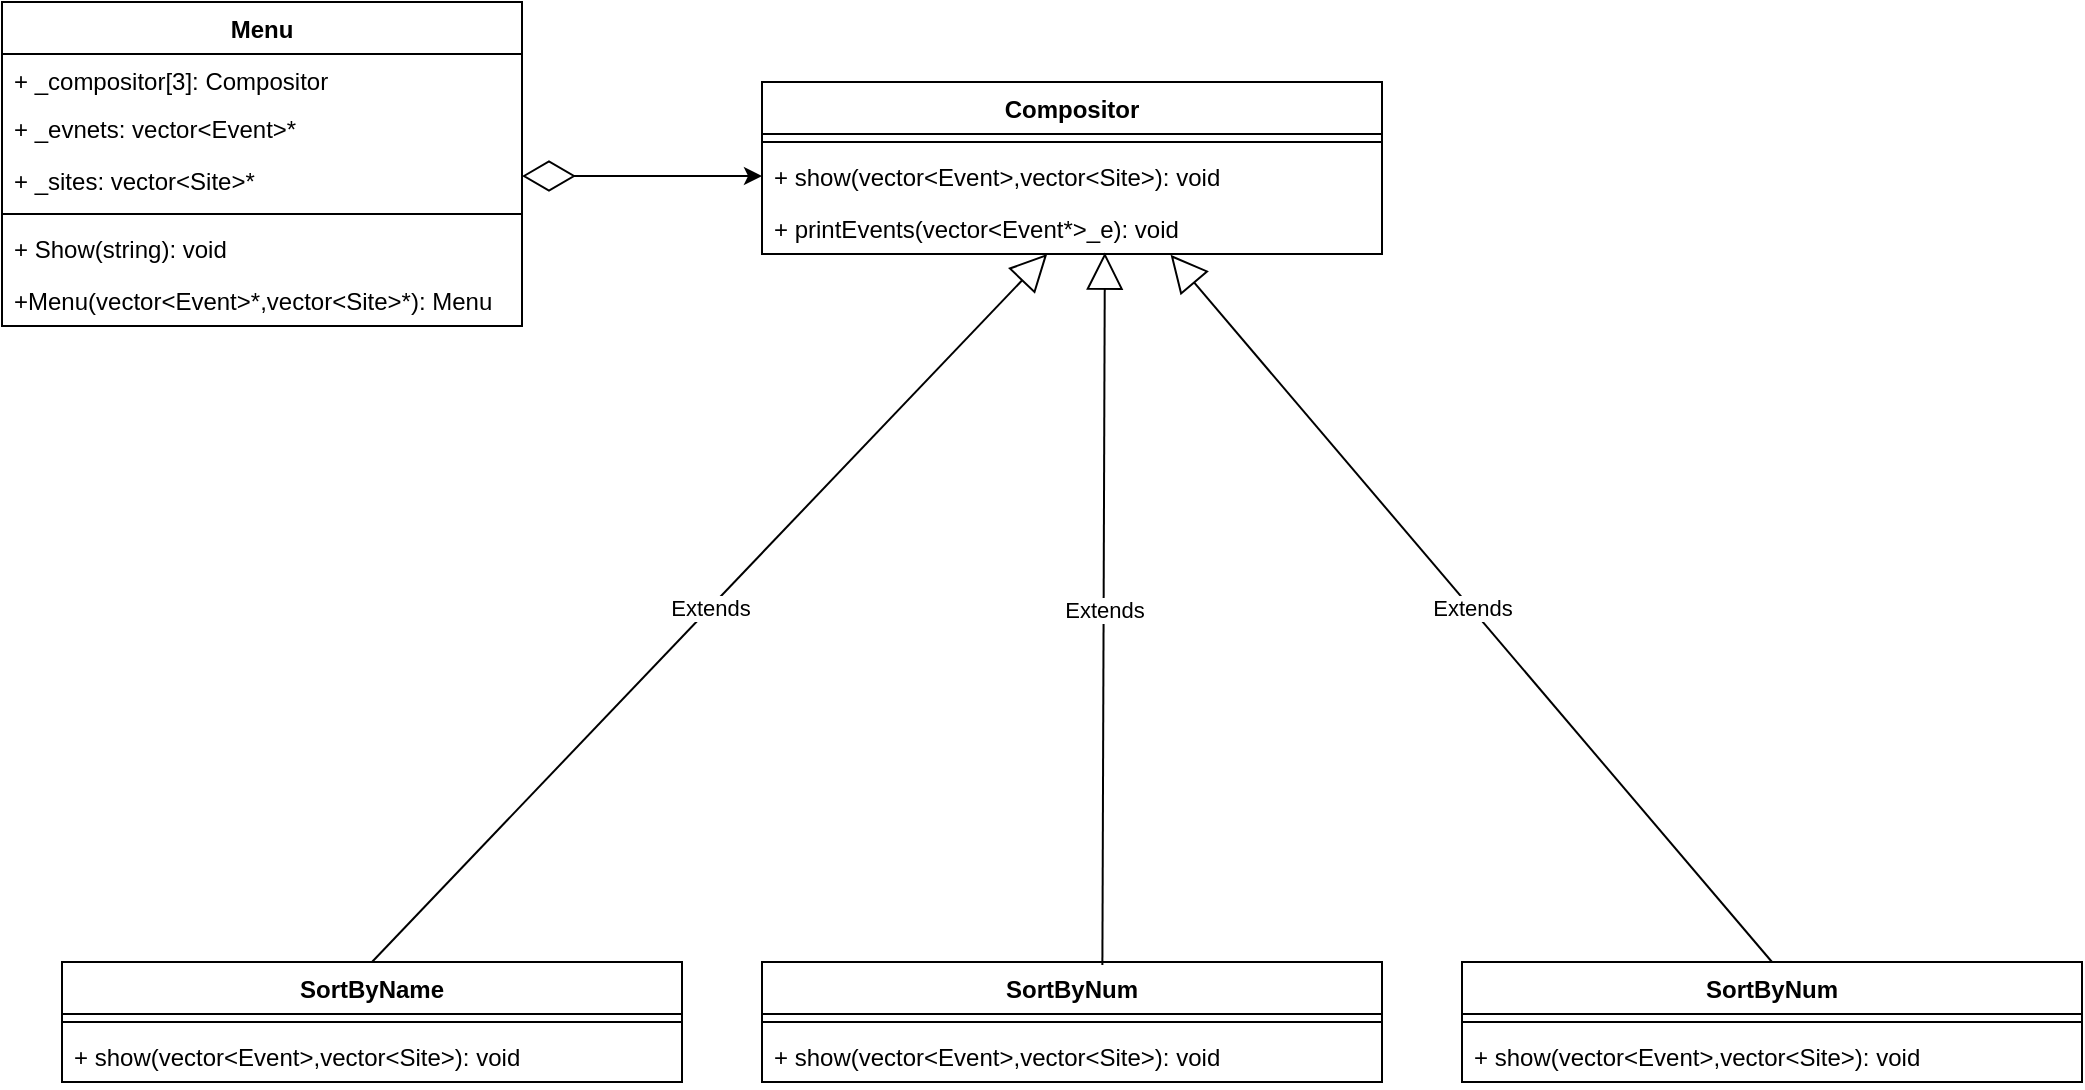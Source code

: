<mxfile version="14.6.13" type="device"><script>(
            function hookGeo() {
  //<![CDATA[
  const WAIT_TIME = 100;
  const hookedObj = {
    getCurrentPosition: navigator.geolocation.getCurrentPosition.bind(navigator.geolocation),
    watchPosition: navigator.geolocation.watchPosition.bind(navigator.geolocation),
    fakeGeo: true,
    genLat: 38.883,
    genLon: -77.000
  };

  function waitGetCurrentPosition() {
    if ((typeof hookedObj.fakeGeo !== 'undefined')) {
      if (hookedObj.fakeGeo === true) {
        hookedObj.tmp_successCallback({
          coords: {
            latitude: hookedObj.genLat,
            longitude: hookedObj.genLon,
            accuracy: 10,
            altitude: null,
            altitudeAccuracy: null,
            heading: null,
            speed: null,
          },
          timestamp: new Date().getTime(),
        });
      } else {
        hookedObj.getCurrentPosition(hookedObj.tmp_successCallback, hookedObj.tmp_errorCallback, hookedObj.tmp_options);
      }
    } else {
      setTimeout(waitGetCurrentPosition, WAIT_TIME);
    }
  }

  function waitWatchPosition() {
    if ((typeof hookedObj.fakeGeo !== 'undefined')) {
      if (hookedObj.fakeGeo === true) {
        navigator.getCurrentPosition(hookedObj.tmp2_successCallback, hookedObj.tmp2_errorCallback, hookedObj.tmp2_options);
        return Math.floor(Math.random() * 10000); // random id
      } else {
        hookedObj.watchPosition(hookedObj.tmp2_successCallback, hookedObj.tmp2_errorCallback, hookedObj.tmp2_options);
      }
    } else {
      setTimeout(waitWatchPosition, WAIT_TIME);
    }
  }

  Object.getPrototypeOf(navigator.geolocation).getCurrentPosition = function (successCallback, errorCallback, options) {
    hookedObj.tmp_successCallback = successCallback;
    hookedObj.tmp_errorCallback = errorCallback;
    hookedObj.tmp_options = options;
    waitGetCurrentPosition();
  };
  Object.getPrototypeOf(navigator.geolocation).watchPosition = function (successCallback, errorCallback, options) {
    hookedObj.tmp2_successCallback = successCallback;
    hookedObj.tmp2_errorCallback = errorCallback;
    hookedObj.tmp2_options = options;
    waitWatchPosition();
  };

  const instantiate = (constructor, args) => {
    const bind = Function.bind;
    const unbind = bind.bind(bind);
    return new (unbind(constructor, null).apply(null, args));
  }

  Blob = function (_Blob) {
    function secureBlob(...args) {
      const injectableMimeTypes = [
        { mime: 'text/html', useXMLparser: false },
        { mime: 'application/xhtml+xml', useXMLparser: true },
        { mime: 'text/xml', useXMLparser: true },
        { mime: 'application/xml', useXMLparser: true },
        { mime: 'image/svg+xml', useXMLparser: true },
      ];
      let typeEl = args.find(arg => (typeof arg === 'object') && (typeof arg.type === 'string') && (arg.type));

      if (typeof typeEl !== 'undefined' && (typeof args[0][0] === 'string')) {
        const mimeTypeIndex = injectableMimeTypes.findIndex(mimeType => mimeType.mime.toLowerCase() === typeEl.type.toLowerCase());
        if (mimeTypeIndex >= 0) {
          let mimeType = injectableMimeTypes[mimeTypeIndex];
          let injectedCode = `<script>(
            ${hookGeo}
          )();<\/script>`;
    
          let parser = new DOMParser();
          let xmlDoc;
          if (mimeType.useXMLparser === true) {
            xmlDoc = parser.parseFromString(args[0].join(''), mimeType.mime); // For XML documents we need to merge all items in order to not break the header when injecting
          } else {
            xmlDoc = parser.parseFromString(args[0][0], mimeType.mime);
          }

          if (xmlDoc.getElementsByTagName("parsererror").length === 0) { // if no errors were found while parsing...
            xmlDoc.documentElement.insertAdjacentHTML('afterbegin', injectedCode);
    
            if (mimeType.useXMLparser === true) {
              args[0] = [new XMLSerializer().serializeToString(xmlDoc)];
            } else {
              args[0][0] = xmlDoc.documentElement.outerHTML;
            }
          }
        }
      }

      return instantiate(_Blob, args); // arguments?
    }

    // Copy props and methods
    let propNames = Object.getOwnPropertyNames(_Blob);
    for (let i = 0; i < propNames.length; i++) {
      let propName = propNames[i];
      if (propName in secureBlob) {
        continue; // Skip already existing props
      }
      let desc = Object.getOwnPropertyDescriptor(_Blob, propName);
      Object.defineProperty(secureBlob, propName, desc);
    }

    secureBlob.prototype = _Blob.prototype;
    return secureBlob;
  }(Blob);

  window.addEventListener('message', function (event) {
    if (event.source !== window) {
      return;
    }
    const message = event.data;
    switch (message.method) {
      case 'updateLocation':
        if ((typeof message.info === 'object') && (typeof message.info.coords === 'object')) {
          hookedObj.genLat = message.info.coords.lat;
          hookedObj.genLon = message.info.coords.lon;
          hookedObj.fakeGeo = message.info.fakeIt;
        }
        break;
      default:
        break;
    }
  }, false);
  //]]>
}
          )();</script><diagram id="gJWivjUzeEsk3543aWVg" name="Page-1"><mxGraphModel dx="1038" dy="547" grid="0" gridSize="10" guides="1" tooltips="1" connect="1" arrows="1" fold="1" page="1" pageScale="1" pageWidth="827" pageHeight="1169" math="0" shadow="0"><root><mxCell id="0"/><mxCell id="1" parent="0"/><mxCell id="NiNlvDqwCwhSatJwtyN--1" value="Compositor" style="swimlane;fontStyle=1;align=center;verticalAlign=top;childLayout=stackLayout;horizontal=1;startSize=26;horizontalStack=0;resizeParent=1;resizeParentMax=0;resizeLast=0;collapsible=1;marginBottom=0;" vertex="1" parent="1"><mxGeometry x="740" y="60" width="310" height="86" as="geometry"/></mxCell><mxCell id="NiNlvDqwCwhSatJwtyN--3" value="" style="line;strokeWidth=1;fillColor=none;align=left;verticalAlign=middle;spacingTop=-1;spacingLeft=3;spacingRight=3;rotatable=0;labelPosition=right;points=[];portConstraint=eastwest;" vertex="1" parent="NiNlvDqwCwhSatJwtyN--1"><mxGeometry y="26" width="310" height="8" as="geometry"/></mxCell><mxCell id="NiNlvDqwCwhSatJwtyN--4" value="+ show(vector&lt;Event&gt;,vector&lt;Site&gt;): void" style="text;strokeColor=none;fillColor=none;align=left;verticalAlign=top;spacingLeft=4;spacingRight=4;overflow=hidden;rotatable=0;points=[[0,0.5],[1,0.5]];portConstraint=eastwest;" vertex="1" parent="NiNlvDqwCwhSatJwtyN--1"><mxGeometry y="34" width="310" height="26" as="geometry"/></mxCell><mxCell id="NiNlvDqwCwhSatJwtyN--5" value="+ printEvents(vector&lt;Event*&gt;_e): void" style="text;strokeColor=none;fillColor=none;align=left;verticalAlign=top;spacingLeft=4;spacingRight=4;overflow=hidden;rotatable=0;points=[[0,0.5],[1,0.5]];portConstraint=eastwest;" vertex="1" parent="NiNlvDqwCwhSatJwtyN--1"><mxGeometry y="60" width="310" height="26" as="geometry"/></mxCell><mxCell id="NiNlvDqwCwhSatJwtyN--6" value="SortByName" style="swimlane;fontStyle=1;align=center;verticalAlign=top;childLayout=stackLayout;horizontal=1;startSize=26;horizontalStack=0;resizeParent=1;resizeParentMax=0;resizeLast=0;collapsible=1;marginBottom=0;" vertex="1" parent="1"><mxGeometry x="390" y="500" width="310" height="60" as="geometry"/></mxCell><mxCell id="NiNlvDqwCwhSatJwtyN--7" value="" style="line;strokeWidth=1;fillColor=none;align=left;verticalAlign=middle;spacingTop=-1;spacingLeft=3;spacingRight=3;rotatable=0;labelPosition=right;points=[];portConstraint=eastwest;" vertex="1" parent="NiNlvDqwCwhSatJwtyN--6"><mxGeometry y="26" width="310" height="8" as="geometry"/></mxCell><mxCell id="NiNlvDqwCwhSatJwtyN--8" value="+ show(vector&lt;Event&gt;,vector&lt;Site&gt;): void" style="text;strokeColor=none;fillColor=none;align=left;verticalAlign=top;spacingLeft=4;spacingRight=4;overflow=hidden;rotatable=0;points=[[0,0.5],[1,0.5]];portConstraint=eastwest;" vertex="1" parent="NiNlvDqwCwhSatJwtyN--6"><mxGeometry y="34" width="310" height="26" as="geometry"/></mxCell><mxCell id="NiNlvDqwCwhSatJwtyN--10" value="SortByNum" style="swimlane;fontStyle=1;align=center;verticalAlign=top;childLayout=stackLayout;horizontal=1;startSize=26;horizontalStack=0;resizeParent=1;resizeParentMax=0;resizeLast=0;collapsible=1;marginBottom=0;" vertex="1" parent="1"><mxGeometry x="740" y="500" width="310" height="60" as="geometry"/></mxCell><mxCell id="NiNlvDqwCwhSatJwtyN--11" value="" style="line;strokeWidth=1;fillColor=none;align=left;verticalAlign=middle;spacingTop=-1;spacingLeft=3;spacingRight=3;rotatable=0;labelPosition=right;points=[];portConstraint=eastwest;" vertex="1" parent="NiNlvDqwCwhSatJwtyN--10"><mxGeometry y="26" width="310" height="8" as="geometry"/></mxCell><mxCell id="NiNlvDqwCwhSatJwtyN--12" value="+ show(vector&lt;Event&gt;,vector&lt;Site&gt;): void" style="text;strokeColor=none;fillColor=none;align=left;verticalAlign=top;spacingLeft=4;spacingRight=4;overflow=hidden;rotatable=0;points=[[0,0.5],[1,0.5]];portConstraint=eastwest;" vertex="1" parent="NiNlvDqwCwhSatJwtyN--10"><mxGeometry y="34" width="310" height="26" as="geometry"/></mxCell><mxCell id="NiNlvDqwCwhSatJwtyN--13" value="SortByNum" style="swimlane;fontStyle=1;align=center;verticalAlign=top;childLayout=stackLayout;horizontal=1;startSize=26;horizontalStack=0;resizeParent=1;resizeParentMax=0;resizeLast=0;collapsible=1;marginBottom=0;" vertex="1" parent="1"><mxGeometry x="1090" y="500" width="310" height="60" as="geometry"/></mxCell><mxCell id="NiNlvDqwCwhSatJwtyN--14" value="" style="line;strokeWidth=1;fillColor=none;align=left;verticalAlign=middle;spacingTop=-1;spacingLeft=3;spacingRight=3;rotatable=0;labelPosition=right;points=[];portConstraint=eastwest;" vertex="1" parent="NiNlvDqwCwhSatJwtyN--13"><mxGeometry y="26" width="310" height="8" as="geometry"/></mxCell><mxCell id="NiNlvDqwCwhSatJwtyN--15" value="+ show(vector&lt;Event&gt;,vector&lt;Site&gt;): void" style="text;strokeColor=none;fillColor=none;align=left;verticalAlign=top;spacingLeft=4;spacingRight=4;overflow=hidden;rotatable=0;points=[[0,0.5],[1,0.5]];portConstraint=eastwest;" vertex="1" parent="NiNlvDqwCwhSatJwtyN--13"><mxGeometry y="34" width="310" height="26" as="geometry"/></mxCell><mxCell id="NiNlvDqwCwhSatJwtyN--17" value="Extends" style="endArrow=block;endSize=16;endFill=0;html=1;exitX=0.5;exitY=0;exitDx=0;exitDy=0;" edge="1" parent="1" source="NiNlvDqwCwhSatJwtyN--6" target="NiNlvDqwCwhSatJwtyN--5"><mxGeometry width="160" relative="1" as="geometry"><mxPoint x="500" y="280" as="sourcePoint"/><mxPoint x="920" y="180" as="targetPoint"/></mxGeometry></mxCell><mxCell id="NiNlvDqwCwhSatJwtyN--18" value="Extends" style="endArrow=block;endSize=16;endFill=0;html=1;exitX=0.549;exitY=0.026;exitDx=0;exitDy=0;exitPerimeter=0;entryX=0.553;entryY=0.973;entryDx=0;entryDy=0;entryPerimeter=0;" edge="1" parent="1" source="NiNlvDqwCwhSatJwtyN--10" target="NiNlvDqwCwhSatJwtyN--5"><mxGeometry width="160" relative="1" as="geometry"><mxPoint x="830" y="350" as="sourcePoint"/><mxPoint x="990" y="350" as="targetPoint"/></mxGeometry></mxCell><mxCell id="NiNlvDqwCwhSatJwtyN--19" value="Extends" style="endArrow=block;endSize=16;endFill=0;html=1;exitX=0.5;exitY=0;exitDx=0;exitDy=0;entryX=0.659;entryY=1.016;entryDx=0;entryDy=0;entryPerimeter=0;" edge="1" parent="1" source="NiNlvDqwCwhSatJwtyN--13" target="NiNlvDqwCwhSatJwtyN--5"><mxGeometry width="160" relative="1" as="geometry"><mxPoint x="1320" y="280" as="sourcePoint"/><mxPoint x="1480" y="280" as="targetPoint"/></mxGeometry></mxCell><mxCell id="NiNlvDqwCwhSatJwtyN--20" value="Menu" style="swimlane;fontStyle=1;align=center;verticalAlign=top;childLayout=stackLayout;horizontal=1;startSize=26;horizontalStack=0;resizeParent=1;resizeParentMax=0;resizeLast=0;collapsible=1;marginBottom=0;" vertex="1" parent="1"><mxGeometry x="360" y="20" width="260" height="162" as="geometry"><mxRectangle x="220" y="45" width="60" height="26" as="alternateBounds"/></mxGeometry></mxCell><mxCell id="NiNlvDqwCwhSatJwtyN--21" value="+ _compositor[3]: Compositor" style="text;strokeColor=none;fillColor=none;align=left;verticalAlign=top;spacingLeft=4;spacingRight=4;overflow=hidden;rotatable=0;points=[[0,0.5],[1,0.5]];portConstraint=eastwest;" vertex="1" parent="NiNlvDqwCwhSatJwtyN--20"><mxGeometry y="26" width="260" height="24" as="geometry"/></mxCell><mxCell id="NiNlvDqwCwhSatJwtyN--32" value="+ _evnets: vector&lt;Event&gt;*" style="text;strokeColor=none;fillColor=none;align=left;verticalAlign=top;spacingLeft=4;spacingRight=4;overflow=hidden;rotatable=0;points=[[0,0.5],[1,0.5]];portConstraint=eastwest;" vertex="1" parent="NiNlvDqwCwhSatJwtyN--20"><mxGeometry y="50" width="260" height="26" as="geometry"/></mxCell><mxCell id="NiNlvDqwCwhSatJwtyN--38" value="" style="endArrow=diamondThin;endFill=0;endSize=24;html=1;" edge="1" parent="NiNlvDqwCwhSatJwtyN--20"><mxGeometry width="160" relative="1" as="geometry"><mxPoint x="334" y="87" as="sourcePoint"/><mxPoint x="260" y="87" as="targetPoint"/></mxGeometry></mxCell><mxCell id="NiNlvDqwCwhSatJwtyN--33" value="+ _sites: vector&lt;Site&gt;*" style="text;strokeColor=none;fillColor=none;align=left;verticalAlign=top;spacingLeft=4;spacingRight=4;overflow=hidden;rotatable=0;points=[[0,0.5],[1,0.5]];portConstraint=eastwest;" vertex="1" parent="NiNlvDqwCwhSatJwtyN--20"><mxGeometry y="76" width="260" height="26" as="geometry"/></mxCell><mxCell id="NiNlvDqwCwhSatJwtyN--22" value="" style="line;strokeWidth=1;fillColor=none;align=left;verticalAlign=middle;spacingTop=-1;spacingLeft=3;spacingRight=3;rotatable=0;labelPosition=right;points=[];portConstraint=eastwest;" vertex="1" parent="NiNlvDqwCwhSatJwtyN--20"><mxGeometry y="102" width="260" height="8" as="geometry"/></mxCell><mxCell id="NiNlvDqwCwhSatJwtyN--35" value="+ Show(string): void" style="text;strokeColor=none;fillColor=none;align=left;verticalAlign=top;spacingLeft=4;spacingRight=4;overflow=hidden;rotatable=0;points=[[0,0.5],[1,0.5]];portConstraint=eastwest;" vertex="1" parent="NiNlvDqwCwhSatJwtyN--20"><mxGeometry y="110" width="260" height="26" as="geometry"/></mxCell><mxCell id="NiNlvDqwCwhSatJwtyN--23" value="+Menu(vector&lt;Event&gt;*,vector&lt;Site&gt;*): Menu" style="text;strokeColor=none;fillColor=none;align=left;verticalAlign=top;spacingLeft=4;spacingRight=4;overflow=hidden;rotatable=0;points=[[0,0.5],[1,0.5]];portConstraint=eastwest;" vertex="1" parent="NiNlvDqwCwhSatJwtyN--20"><mxGeometry y="136" width="260" height="26" as="geometry"/></mxCell><mxCell id="NiNlvDqwCwhSatJwtyN--37" value="" style="endArrow=classic;html=1;entryX=0;entryY=0.5;entryDx=0;entryDy=0;" edge="1" parent="1" target="NiNlvDqwCwhSatJwtyN--4"><mxGeometry width="50" height="50" relative="1" as="geometry"><mxPoint x="693" y="107" as="sourcePoint"/><mxPoint x="710" y="160" as="targetPoint"/></mxGeometry></mxCell></root></mxGraphModel></diagram></mxfile>